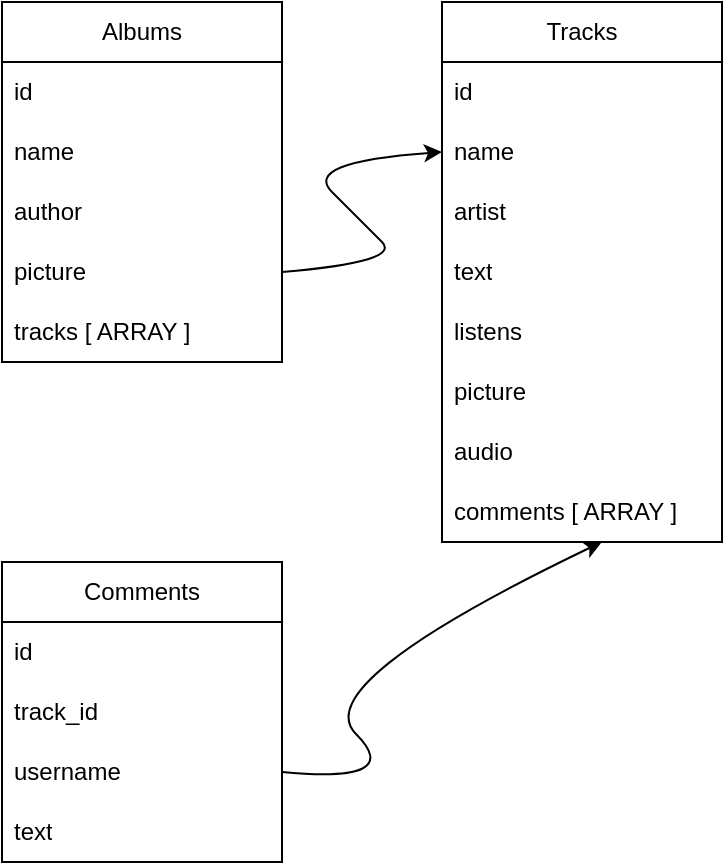 <mxfile version="22.0.0" type="github">
  <diagram name="Страница — 1" id="BsvFJUhxQ8sqZDMopN1O">
    <mxGraphModel dx="1050" dy="542" grid="1" gridSize="10" guides="1" tooltips="1" connect="1" arrows="1" fold="1" page="1" pageScale="1" pageWidth="827" pageHeight="1169" math="0" shadow="0">
      <root>
        <mxCell id="0" />
        <mxCell id="1" parent="0" />
        <mxCell id="ULYyHdxNfxWxSipWL-FE-1" value="Tracks" style="swimlane;fontStyle=0;childLayout=stackLayout;horizontal=1;startSize=30;horizontalStack=0;resizeParent=1;resizeParentMax=0;resizeLast=0;collapsible=1;marginBottom=0;whiteSpace=wrap;html=1;" parent="1" vertex="1">
          <mxGeometry x="360" y="40" width="140" height="270" as="geometry" />
        </mxCell>
        <mxCell id="ULYyHdxNfxWxSipWL-FE-2" value="id" style="text;strokeColor=none;fillColor=none;align=left;verticalAlign=middle;spacingLeft=4;spacingRight=4;overflow=hidden;points=[[0,0.5],[1,0.5]];portConstraint=eastwest;rotatable=0;whiteSpace=wrap;html=1;" parent="ULYyHdxNfxWxSipWL-FE-1" vertex="1">
          <mxGeometry y="30" width="140" height="30" as="geometry" />
        </mxCell>
        <mxCell id="ULYyHdxNfxWxSipWL-FE-3" value="name" style="text;strokeColor=none;fillColor=none;align=left;verticalAlign=middle;spacingLeft=4;spacingRight=4;overflow=hidden;points=[[0,0.5],[1,0.5]];portConstraint=eastwest;rotatable=0;whiteSpace=wrap;html=1;" parent="ULYyHdxNfxWxSipWL-FE-1" vertex="1">
          <mxGeometry y="60" width="140" height="30" as="geometry" />
        </mxCell>
        <mxCell id="ULYyHdxNfxWxSipWL-FE-4" value="artist" style="text;strokeColor=none;fillColor=none;align=left;verticalAlign=middle;spacingLeft=4;spacingRight=4;overflow=hidden;points=[[0,0.5],[1,0.5]];portConstraint=eastwest;rotatable=0;whiteSpace=wrap;html=1;" parent="ULYyHdxNfxWxSipWL-FE-1" vertex="1">
          <mxGeometry y="90" width="140" height="30" as="geometry" />
        </mxCell>
        <mxCell id="ULYyHdxNfxWxSipWL-FE-13" value="text" style="text;strokeColor=none;fillColor=none;align=left;verticalAlign=middle;spacingLeft=4;spacingRight=4;overflow=hidden;points=[[0,0.5],[1,0.5]];portConstraint=eastwest;rotatable=0;whiteSpace=wrap;html=1;" parent="ULYyHdxNfxWxSipWL-FE-1" vertex="1">
          <mxGeometry y="120" width="140" height="30" as="geometry" />
        </mxCell>
        <mxCell id="ULYyHdxNfxWxSipWL-FE-15" value="listens" style="text;strokeColor=none;fillColor=none;align=left;verticalAlign=middle;spacingLeft=4;spacingRight=4;overflow=hidden;points=[[0,0.5],[1,0.5]];portConstraint=eastwest;rotatable=0;whiteSpace=wrap;html=1;" parent="ULYyHdxNfxWxSipWL-FE-1" vertex="1">
          <mxGeometry y="150" width="140" height="30" as="geometry" />
        </mxCell>
        <mxCell id="ULYyHdxNfxWxSipWL-FE-14" value="picture" style="text;strokeColor=none;fillColor=none;align=left;verticalAlign=middle;spacingLeft=4;spacingRight=4;overflow=hidden;points=[[0,0.5],[1,0.5]];portConstraint=eastwest;rotatable=0;whiteSpace=wrap;html=1;" parent="ULYyHdxNfxWxSipWL-FE-1" vertex="1">
          <mxGeometry y="180" width="140" height="30" as="geometry" />
        </mxCell>
        <mxCell id="ULYyHdxNfxWxSipWL-FE-16" value="audio" style="text;strokeColor=none;fillColor=none;align=left;verticalAlign=middle;spacingLeft=4;spacingRight=4;overflow=hidden;points=[[0,0.5],[1,0.5]];portConstraint=eastwest;rotatable=0;whiteSpace=wrap;html=1;" parent="ULYyHdxNfxWxSipWL-FE-1" vertex="1">
          <mxGeometry y="210" width="140" height="30" as="geometry" />
        </mxCell>
        <mxCell id="ULYyHdxNfxWxSipWL-FE-17" value="comments [ ARRAY ]" style="text;strokeColor=none;fillColor=none;align=left;verticalAlign=middle;spacingLeft=4;spacingRight=4;overflow=hidden;points=[[0,0.5],[1,0.5]];portConstraint=eastwest;rotatable=0;whiteSpace=wrap;html=1;" parent="ULYyHdxNfxWxSipWL-FE-1" vertex="1">
          <mxGeometry y="240" width="140" height="30" as="geometry" />
        </mxCell>
        <mxCell id="ULYyHdxNfxWxSipWL-FE-5" value="Albums" style="swimlane;fontStyle=0;childLayout=stackLayout;horizontal=1;startSize=30;horizontalStack=0;resizeParent=1;resizeParentMax=0;resizeLast=0;collapsible=1;marginBottom=0;whiteSpace=wrap;html=1;" parent="1" vertex="1">
          <mxGeometry x="140" y="40" width="140" height="180" as="geometry" />
        </mxCell>
        <mxCell id="ULYyHdxNfxWxSipWL-FE-6" value="id" style="text;strokeColor=none;fillColor=none;align=left;verticalAlign=middle;spacingLeft=4;spacingRight=4;overflow=hidden;points=[[0,0.5],[1,0.5]];portConstraint=eastwest;rotatable=0;whiteSpace=wrap;html=1;" parent="ULYyHdxNfxWxSipWL-FE-5" vertex="1">
          <mxGeometry y="30" width="140" height="30" as="geometry" />
        </mxCell>
        <mxCell id="ULYyHdxNfxWxSipWL-FE-7" value="name" style="text;strokeColor=none;fillColor=none;align=left;verticalAlign=middle;spacingLeft=4;spacingRight=4;overflow=hidden;points=[[0,0.5],[1,0.5]];portConstraint=eastwest;rotatable=0;whiteSpace=wrap;html=1;" parent="ULYyHdxNfxWxSipWL-FE-5" vertex="1">
          <mxGeometry y="60" width="140" height="30" as="geometry" />
        </mxCell>
        <mxCell id="ULYyHdxNfxWxSipWL-FE-8" value="author" style="text;strokeColor=none;fillColor=none;align=left;verticalAlign=middle;spacingLeft=4;spacingRight=4;overflow=hidden;points=[[0,0.5],[1,0.5]];portConstraint=eastwest;rotatable=0;whiteSpace=wrap;html=1;" parent="ULYyHdxNfxWxSipWL-FE-5" vertex="1">
          <mxGeometry y="90" width="140" height="30" as="geometry" />
        </mxCell>
        <mxCell id="QWPkJdAIWtpZzioDdOoN-2" value="picture" style="text;strokeColor=none;fillColor=none;align=left;verticalAlign=middle;spacingLeft=4;spacingRight=4;overflow=hidden;points=[[0,0.5],[1,0.5]];portConstraint=eastwest;rotatable=0;whiteSpace=wrap;html=1;" vertex="1" parent="ULYyHdxNfxWxSipWL-FE-5">
          <mxGeometry y="120" width="140" height="30" as="geometry" />
        </mxCell>
        <mxCell id="QWPkJdAIWtpZzioDdOoN-1" value="tracks [ ARRAY ]" style="text;strokeColor=none;fillColor=none;align=left;verticalAlign=middle;spacingLeft=4;spacingRight=4;overflow=hidden;points=[[0,0.5],[1,0.5]];portConstraint=eastwest;rotatable=0;whiteSpace=wrap;html=1;" vertex="1" parent="ULYyHdxNfxWxSipWL-FE-5">
          <mxGeometry y="150" width="140" height="30" as="geometry" />
        </mxCell>
        <mxCell id="ULYyHdxNfxWxSipWL-FE-9" value="Comments" style="swimlane;fontStyle=0;childLayout=stackLayout;horizontal=1;startSize=30;horizontalStack=0;resizeParent=1;resizeParentMax=0;resizeLast=0;collapsible=1;marginBottom=0;whiteSpace=wrap;html=1;" parent="1" vertex="1">
          <mxGeometry x="140" y="320" width="140" height="150" as="geometry" />
        </mxCell>
        <mxCell id="ULYyHdxNfxWxSipWL-FE-10" value="id" style="text;strokeColor=none;fillColor=none;align=left;verticalAlign=middle;spacingLeft=4;spacingRight=4;overflow=hidden;points=[[0,0.5],[1,0.5]];portConstraint=eastwest;rotatable=0;whiteSpace=wrap;html=1;" parent="ULYyHdxNfxWxSipWL-FE-9" vertex="1">
          <mxGeometry y="30" width="140" height="30" as="geometry" />
        </mxCell>
        <mxCell id="ULYyHdxNfxWxSipWL-FE-11" value="track_id" style="text;strokeColor=none;fillColor=none;align=left;verticalAlign=middle;spacingLeft=4;spacingRight=4;overflow=hidden;points=[[0,0.5],[1,0.5]];portConstraint=eastwest;rotatable=0;whiteSpace=wrap;html=1;" parent="ULYyHdxNfxWxSipWL-FE-9" vertex="1">
          <mxGeometry y="60" width="140" height="30" as="geometry" />
        </mxCell>
        <mxCell id="QWPkJdAIWtpZzioDdOoN-3" value="username" style="text;strokeColor=none;fillColor=none;align=left;verticalAlign=middle;spacingLeft=4;spacingRight=4;overflow=hidden;points=[[0,0.5],[1,0.5]];portConstraint=eastwest;rotatable=0;whiteSpace=wrap;html=1;" vertex="1" parent="ULYyHdxNfxWxSipWL-FE-9">
          <mxGeometry y="90" width="140" height="30" as="geometry" />
        </mxCell>
        <mxCell id="ULYyHdxNfxWxSipWL-FE-12" value="text" style="text;strokeColor=none;fillColor=none;align=left;verticalAlign=middle;spacingLeft=4;spacingRight=4;overflow=hidden;points=[[0,0.5],[1,0.5]];portConstraint=eastwest;rotatable=0;whiteSpace=wrap;html=1;" parent="ULYyHdxNfxWxSipWL-FE-9" vertex="1">
          <mxGeometry y="120" width="140" height="30" as="geometry" />
        </mxCell>
        <mxCell id="QWPkJdAIWtpZzioDdOoN-4" value="" style="curved=1;endArrow=classic;html=1;rounded=0;exitX=1;exitY=0.5;exitDx=0;exitDy=0;entryX=0;entryY=0.5;entryDx=0;entryDy=0;" edge="1" parent="1" source="QWPkJdAIWtpZzioDdOoN-2" target="ULYyHdxNfxWxSipWL-FE-3">
          <mxGeometry width="50" height="50" relative="1" as="geometry">
            <mxPoint x="290" y="170" as="sourcePoint" />
            <mxPoint x="340" y="120" as="targetPoint" />
            <Array as="points">
              <mxPoint x="340" y="170" />
              <mxPoint x="320" y="150" />
              <mxPoint x="290" y="120" />
            </Array>
          </mxGeometry>
        </mxCell>
        <mxCell id="QWPkJdAIWtpZzioDdOoN-5" value="" style="curved=1;endArrow=classic;html=1;rounded=0;exitX=1;exitY=0.5;exitDx=0;exitDy=0;entryX=0.571;entryY=1;entryDx=0;entryDy=0;entryPerimeter=0;" edge="1" parent="1" source="QWPkJdAIWtpZzioDdOoN-3" target="ULYyHdxNfxWxSipWL-FE-17">
          <mxGeometry width="50" height="50" relative="1" as="geometry">
            <mxPoint x="292" y="431" as="sourcePoint" />
            <mxPoint x="342" y="381" as="targetPoint" />
            <Array as="points">
              <mxPoint x="342" y="431" />
              <mxPoint x="292" y="381" />
            </Array>
          </mxGeometry>
        </mxCell>
      </root>
    </mxGraphModel>
  </diagram>
</mxfile>
